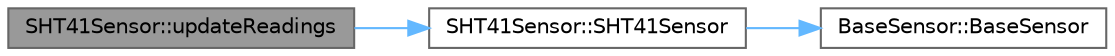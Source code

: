 digraph "SHT41Sensor::updateReadings"
{
 // LATEX_PDF_SIZE
  bgcolor="transparent";
  edge [fontname=Helvetica,fontsize=10,labelfontname=Helvetica,labelfontsize=10];
  node [fontname=Helvetica,fontsize=10,shape=box,height=0.2,width=0.4];
  rankdir="LR";
  Node1 [id="Node000001",label="SHT41Sensor::updateReadings",height=0.2,width=0.4,color="gray40", fillcolor="grey60", style="filled", fontcolor="black",tooltip="Update both temperature and humidity readings from the sensor."];
  Node1 -> Node2 [id="edge1_Node000001_Node000002",color="steelblue1",style="solid",tooltip=" "];
  Node2 [id="Node000002",label="SHT41Sensor::SHT41Sensor",height=0.2,width=0.4,color="grey40", fillcolor="white", style="filled",URL="$class_s_h_t41_sensor.html#a37c4f5b7957a9c45797b391377e40375",tooltip="Constructor for SHT41Sensor."];
  Node2 -> Node3 [id="edge2_Node000002_Node000003",color="steelblue1",style="solid",tooltip=" "];
  Node3 [id="Node000003",label="BaseSensor::BaseSensor",height=0.2,width=0.4,color="grey40", fillcolor="white", style="filled",URL="$class_base_sensor.html#a583f6418d773b6a5256c65c81b676494",tooltip="Constructor for BaseSensor."];
}
